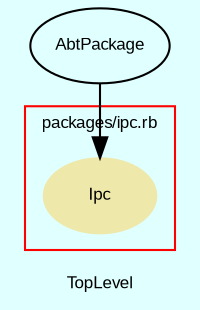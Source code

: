 digraph TopLevel {
    compound = true
    bgcolor = lightcyan1
    fontname = Arial
    fontsize = 8
    label = "TopLevel"
    node [
        fontname = Arial,
        fontsize = 8,
        color = black
    ]

    subgraph cluster_25 {
        fontname = Arial
        color = red
        label = "packages/ipc.rb"
        Ipc [
            fontcolor = black,
            URL = "classes/Ipc.html",
            shape = ellipse,
            color = palegoldenrod,
            style = filled,
            label = "Ipc"
        ]

    }

    AbtPackage [
        URL = "classes/AbtPackage.html",
        label = "AbtPackage"
    ]

    AbtPackage -> Ipc [

    ]

}

